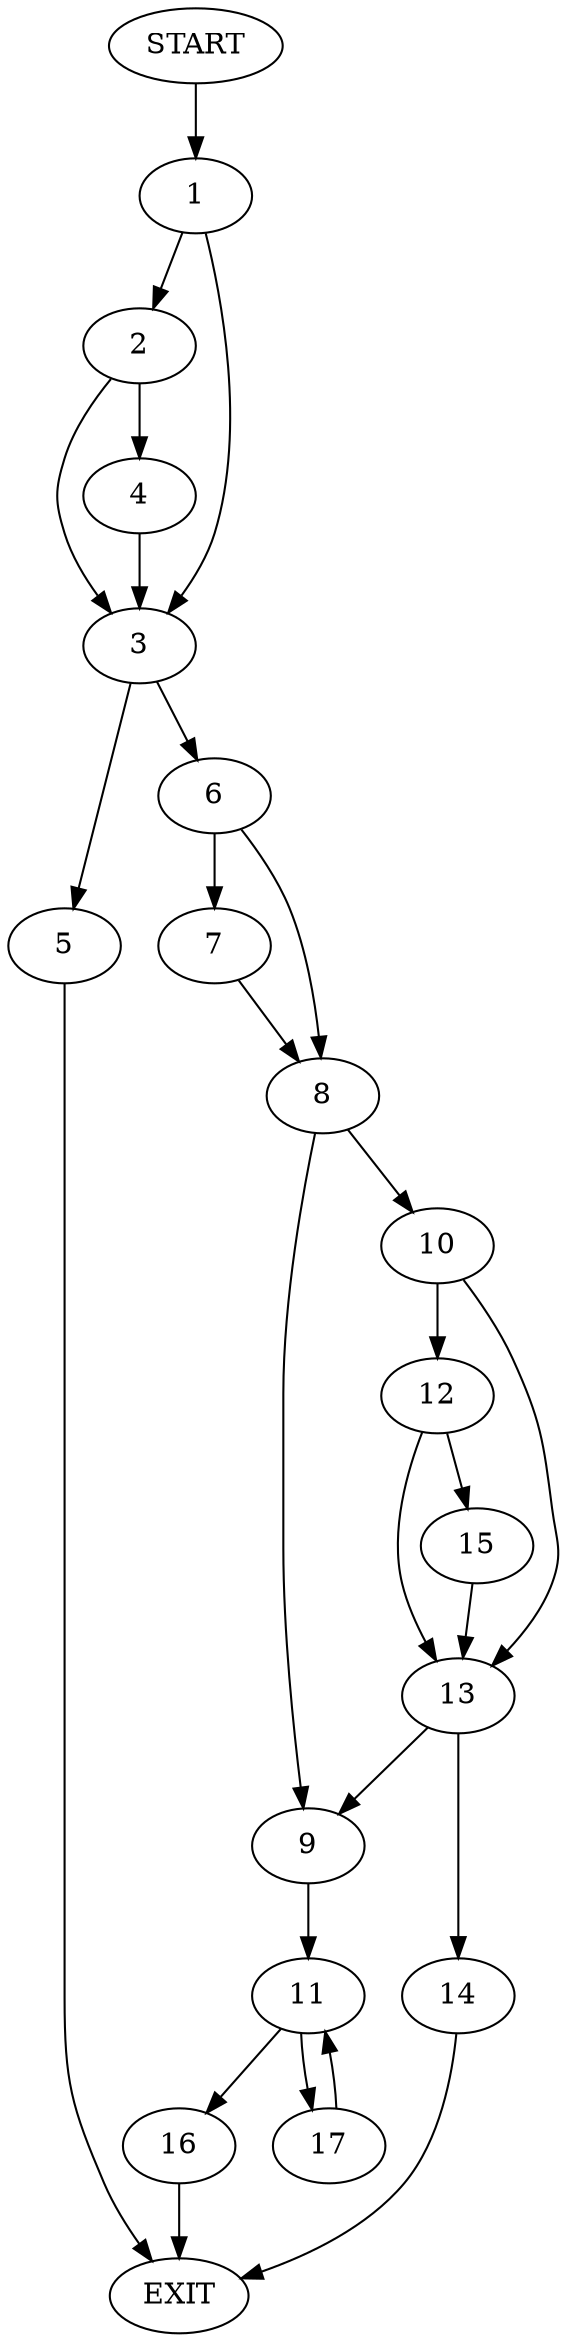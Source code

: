 digraph {
0 [label="START"]
18 [label="EXIT"]
0 -> 1
1 -> 2
1 -> 3
2 -> 4
2 -> 3
3 -> 5
3 -> 6
4 -> 3
6 -> 7
6 -> 8
5 -> 18
7 -> 8
8 -> 9
8 -> 10
9 -> 11
10 -> 12
10 -> 13
13 -> 9
13 -> 14
12 -> 15
12 -> 13
15 -> 13
14 -> 18
11 -> 16
11 -> 17
17 -> 11
16 -> 18
}
